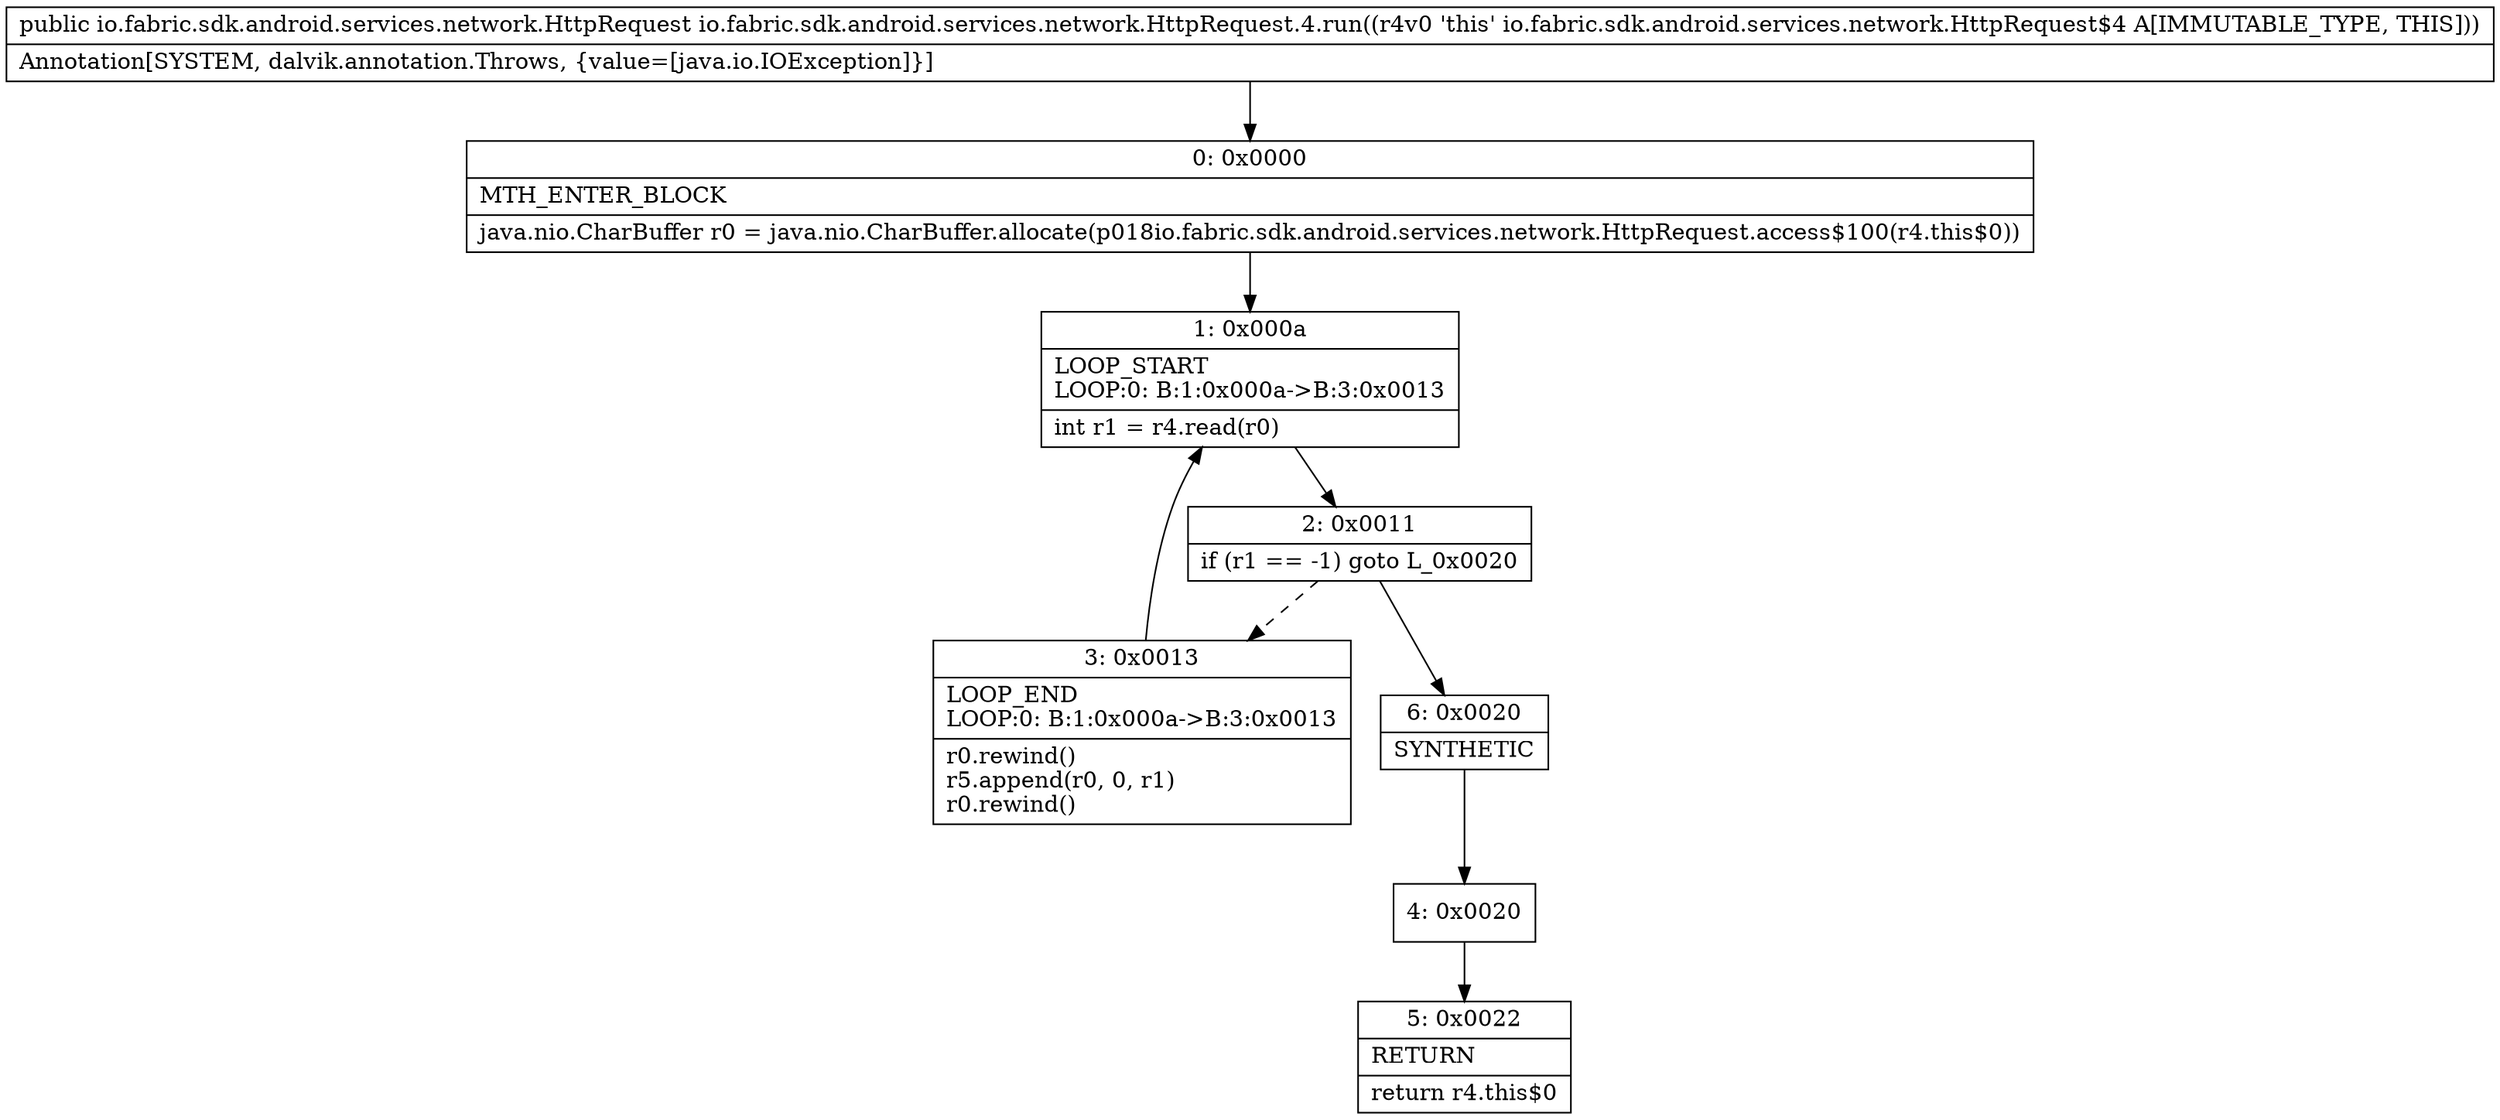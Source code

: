 digraph "CFG forio.fabric.sdk.android.services.network.HttpRequest.4.run()Lio\/fabric\/sdk\/android\/services\/network\/HttpRequest;" {
Node_0 [shape=record,label="{0\:\ 0x0000|MTH_ENTER_BLOCK\l|java.nio.CharBuffer r0 = java.nio.CharBuffer.allocate(p018io.fabric.sdk.android.services.network.HttpRequest.access$100(r4.this$0))\l}"];
Node_1 [shape=record,label="{1\:\ 0x000a|LOOP_START\lLOOP:0: B:1:0x000a\-\>B:3:0x0013\l|int r1 = r4.read(r0)\l}"];
Node_2 [shape=record,label="{2\:\ 0x0011|if (r1 == \-1) goto L_0x0020\l}"];
Node_3 [shape=record,label="{3\:\ 0x0013|LOOP_END\lLOOP:0: B:1:0x000a\-\>B:3:0x0013\l|r0.rewind()\lr5.append(r0, 0, r1)\lr0.rewind()\l}"];
Node_4 [shape=record,label="{4\:\ 0x0020}"];
Node_5 [shape=record,label="{5\:\ 0x0022|RETURN\l|return r4.this$0\l}"];
Node_6 [shape=record,label="{6\:\ 0x0020|SYNTHETIC\l}"];
MethodNode[shape=record,label="{public io.fabric.sdk.android.services.network.HttpRequest io.fabric.sdk.android.services.network.HttpRequest.4.run((r4v0 'this' io.fabric.sdk.android.services.network.HttpRequest$4 A[IMMUTABLE_TYPE, THIS]))  | Annotation[SYSTEM, dalvik.annotation.Throws, \{value=[java.io.IOException]\}]\l}"];
MethodNode -> Node_0;
Node_0 -> Node_1;
Node_1 -> Node_2;
Node_2 -> Node_3[style=dashed];
Node_2 -> Node_6;
Node_3 -> Node_1;
Node_4 -> Node_5;
Node_6 -> Node_4;
}

